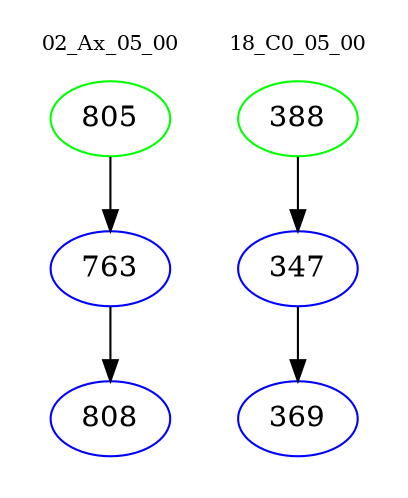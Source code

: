 digraph{
subgraph cluster_0 {
color = white
label = "02_Ax_05_00";
fontsize=10;
T0_805 [label="805", color="green"]
T0_805 -> T0_763 [color="black"]
T0_763 [label="763", color="blue"]
T0_763 -> T0_808 [color="black"]
T0_808 [label="808", color="blue"]
}
subgraph cluster_1 {
color = white
label = "18_C0_05_00";
fontsize=10;
T1_388 [label="388", color="green"]
T1_388 -> T1_347 [color="black"]
T1_347 [label="347", color="blue"]
T1_347 -> T1_369 [color="black"]
T1_369 [label="369", color="blue"]
}
}
